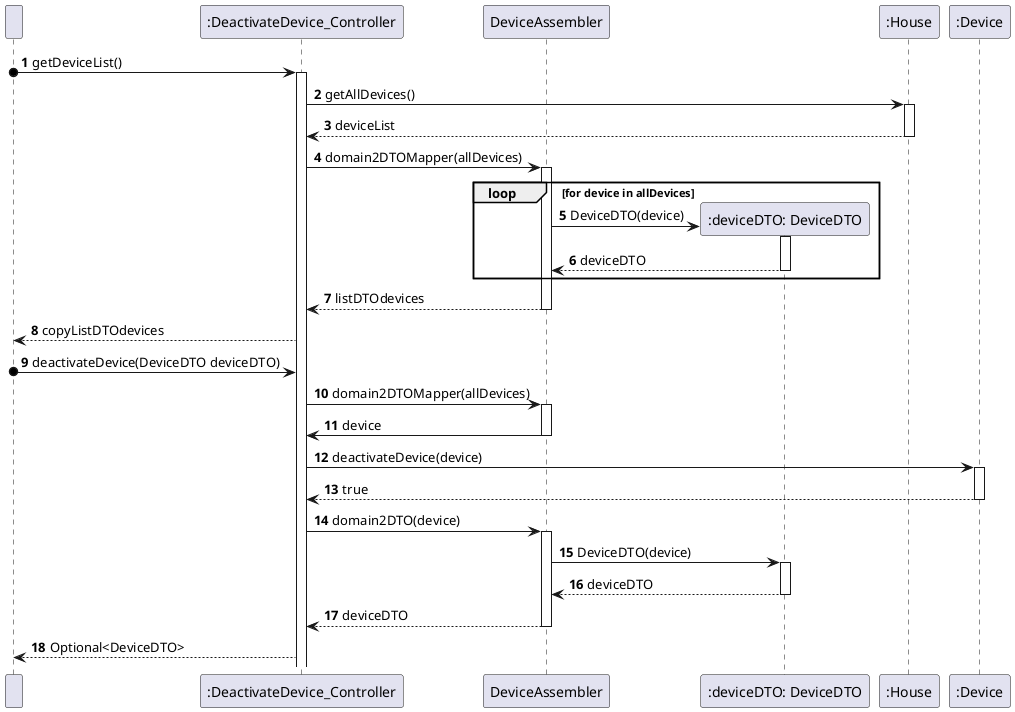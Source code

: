 @startuml
'https://plantuml.com/sequence-diagram

participant " " as User

participant ":DeactivateDevice_Controller" as DeactivateDevice_Controller

participant "DeviceAssembler" as DeviceAssembler

participant ":deviceDTO: DeviceDTO" as DeviceDTO

participant ":House" as House

participant ":Device" as Device

autonumber

User o-> DeactivateDevice_Controller: getDeviceList()

activate DeactivateDevice_Controller

DeactivateDevice_Controller -> House: getAllDevices()
activate House
House --> DeactivateDevice_Controller: deviceList
deactivate House


    DeactivateDevice_Controller -> DeviceAssembler: domain2DTOMapper(allDevices)
    create DeviceDTO
    activate DeviceAssembler
loop for device in allDevices
    DeviceAssembler -> DeviceDTO: DeviceDTO(device)
    activate DeviceDTO
    DeviceDTO --> DeviceAssembler: deviceDTO
    deactivate DeviceDTO
end
DeviceAssembler --> DeactivateDevice_Controller: listDTOdevices
    deactivate DeviceAssembler
DeactivateDevice_Controller --> User: copyListDTOdevices

User o-> DeactivateDevice_Controller: deactivateDevice(DeviceDTO deviceDTO)

DeactivateDevice_Controller -> DeviceAssembler: domain2DTOMapper(allDevices)
    activate DeviceAssembler
    DeviceAssembler -> DeactivateDevice_Controller: device
    deactivate DeviceAssembler

DeactivateDevice_Controller -> Device: deactivateDevice(device)
    activate Device
    Device --> DeactivateDevice_Controller: true
    deactivate Device

DeactivateDevice_Controller -> DeviceAssembler: domain2DTO(device)
    activate DeviceAssembler
    DeviceAssembler -> DeviceDTO: DeviceDTO(device)
    activate DeviceDTO
    DeviceDTO --> DeviceAssembler: deviceDTO
    deactivate DeviceDTO
    DeviceAssembler --> DeactivateDevice_Controller: deviceDTO
    deactivate DeviceAssembler

DeactivateDevice_Controller --> User: Optional<DeviceDTO>




@enduml